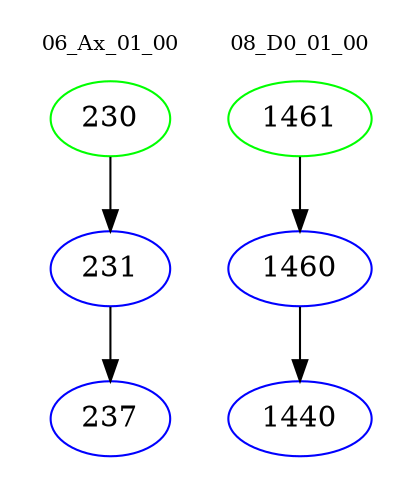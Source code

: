 digraph{
subgraph cluster_0 {
color = white
label = "06_Ax_01_00";
fontsize=10;
T0_230 [label="230", color="green"]
T0_230 -> T0_231 [color="black"]
T0_231 [label="231", color="blue"]
T0_231 -> T0_237 [color="black"]
T0_237 [label="237", color="blue"]
}
subgraph cluster_1 {
color = white
label = "08_D0_01_00";
fontsize=10;
T1_1461 [label="1461", color="green"]
T1_1461 -> T1_1460 [color="black"]
T1_1460 [label="1460", color="blue"]
T1_1460 -> T1_1440 [color="black"]
T1_1440 [label="1440", color="blue"]
}
}
